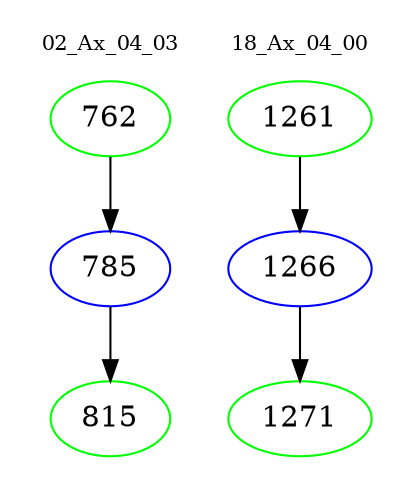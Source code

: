 digraph{
subgraph cluster_0 {
color = white
label = "02_Ax_04_03";
fontsize=10;
T0_762 [label="762", color="green"]
T0_762 -> T0_785 [color="black"]
T0_785 [label="785", color="blue"]
T0_785 -> T0_815 [color="black"]
T0_815 [label="815", color="green"]
}
subgraph cluster_1 {
color = white
label = "18_Ax_04_00";
fontsize=10;
T1_1261 [label="1261", color="green"]
T1_1261 -> T1_1266 [color="black"]
T1_1266 [label="1266", color="blue"]
T1_1266 -> T1_1271 [color="black"]
T1_1271 [label="1271", color="green"]
}
}
